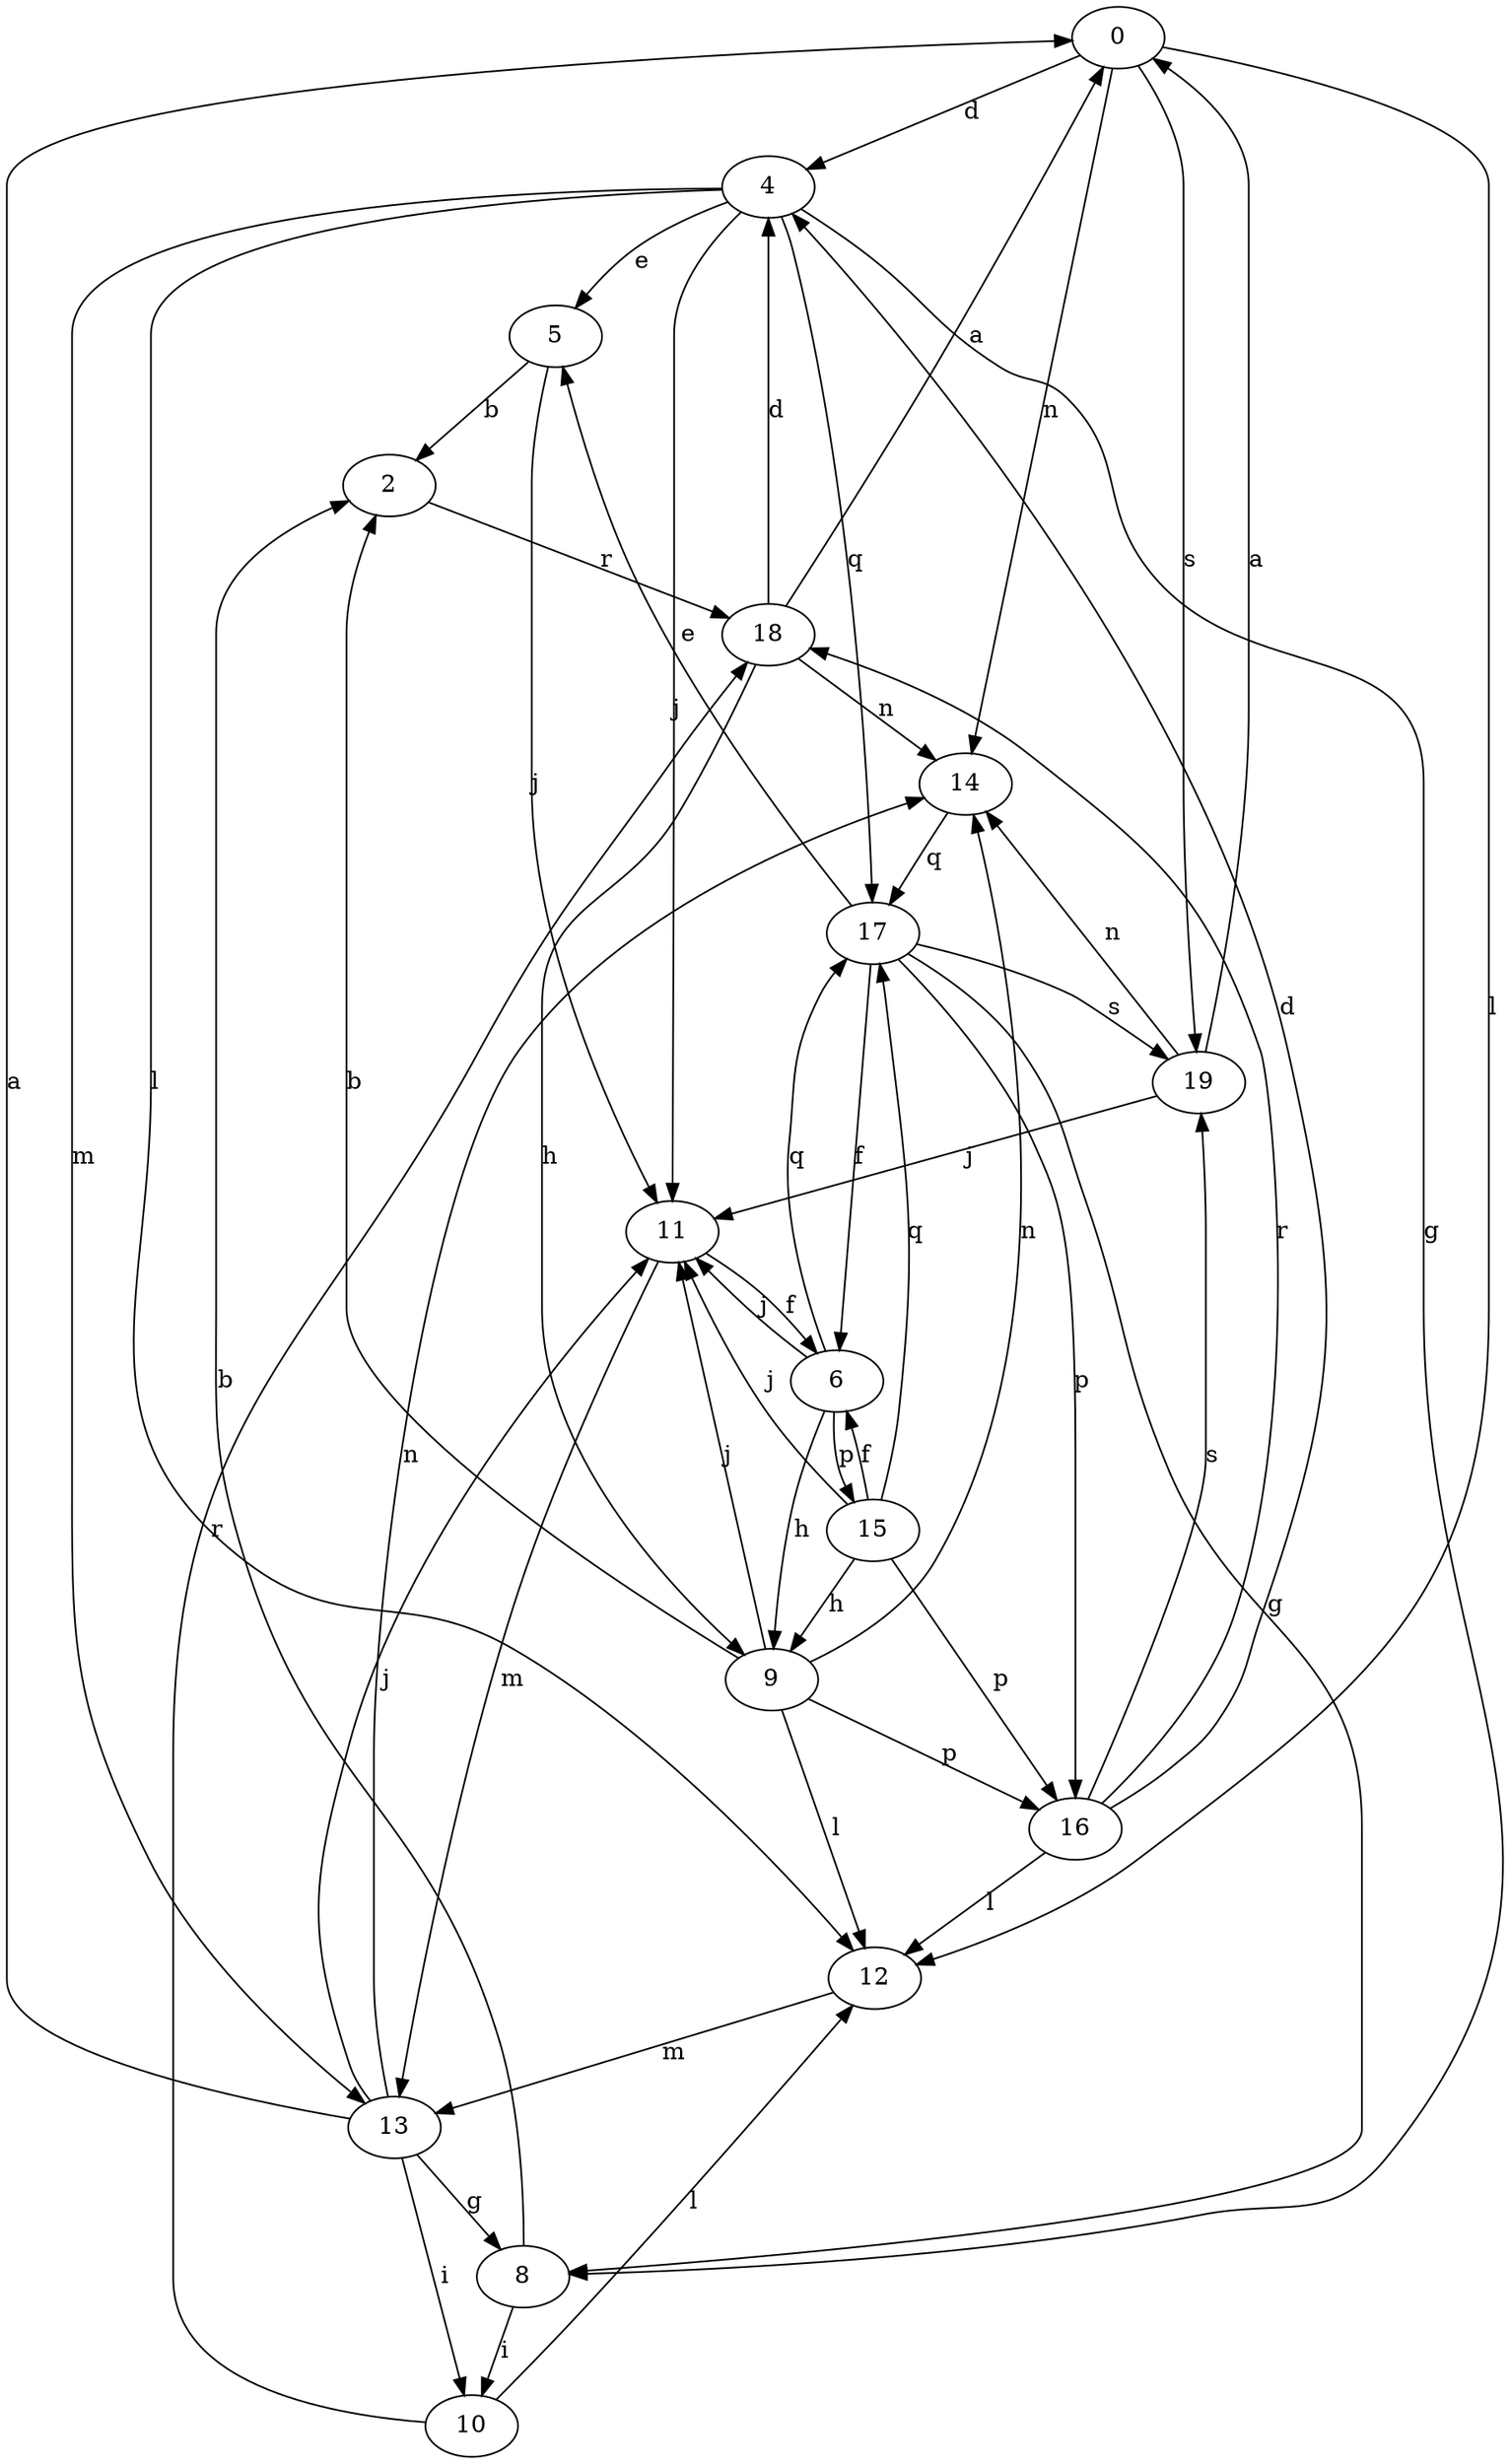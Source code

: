 strict digraph  {
0;
2;
4;
5;
6;
8;
9;
10;
11;
12;
13;
14;
15;
16;
17;
18;
19;
0 -> 4  [label=d];
0 -> 12  [label=l];
0 -> 14  [label=n];
0 -> 19  [label=s];
2 -> 18  [label=r];
4 -> 5  [label=e];
4 -> 8  [label=g];
4 -> 11  [label=j];
4 -> 12  [label=l];
4 -> 13  [label=m];
4 -> 17  [label=q];
5 -> 2  [label=b];
5 -> 11  [label=j];
6 -> 9  [label=h];
6 -> 11  [label=j];
6 -> 15  [label=p];
6 -> 17  [label=q];
8 -> 2  [label=b];
8 -> 10  [label=i];
9 -> 2  [label=b];
9 -> 11  [label=j];
9 -> 12  [label=l];
9 -> 14  [label=n];
9 -> 16  [label=p];
10 -> 12  [label=l];
10 -> 18  [label=r];
11 -> 6  [label=f];
11 -> 13  [label=m];
12 -> 13  [label=m];
13 -> 0  [label=a];
13 -> 8  [label=g];
13 -> 10  [label=i];
13 -> 11  [label=j];
13 -> 14  [label=n];
14 -> 17  [label=q];
15 -> 6  [label=f];
15 -> 9  [label=h];
15 -> 11  [label=j];
15 -> 16  [label=p];
15 -> 17  [label=q];
16 -> 4  [label=d];
16 -> 12  [label=l];
16 -> 18  [label=r];
16 -> 19  [label=s];
17 -> 5  [label=e];
17 -> 6  [label=f];
17 -> 8  [label=g];
17 -> 16  [label=p];
17 -> 19  [label=s];
18 -> 0  [label=a];
18 -> 4  [label=d];
18 -> 9  [label=h];
18 -> 14  [label=n];
19 -> 0  [label=a];
19 -> 11  [label=j];
19 -> 14  [label=n];
}

